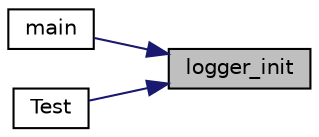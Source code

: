 digraph "logger_init"
{
 // LATEX_PDF_SIZE
  edge [fontname="Helvetica",fontsize="10",labelfontname="Helvetica",labelfontsize="10"];
  node [fontname="Helvetica",fontsize="10",shape=record];
  rankdir="RL";
  Node1 [label="logger_init",height=0.2,width=0.4,color="black", fillcolor="grey75", style="filled", fontcolor="black",tooltip="Init the logger system."];
  Node1 -> Node2 [dir="back",color="midnightblue",fontsize="10",style="solid",fontname="Helvetica"];
  Node2 [label="main",height=0.2,width=0.4,color="black", fillcolor="white", style="filled",URL="$client__main_8c.html#a0ddf1224851353fc92bfbff6f499fa97",tooltip=" "];
  Node1 -> Node3 [dir="back",color="midnightblue",fontsize="10",style="solid",fontname="Helvetica"];
  Node3 [label="Test",height=0.2,width=0.4,color="black", fillcolor="white", style="filled",URL="$logger__test_8c.html#aff463e212b73e43a8f52498ce0ad9df6",tooltip=" "];
}
